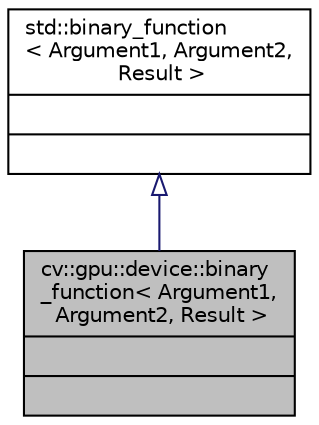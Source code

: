 digraph "cv::gpu::device::binary_function&lt; Argument1, Argument2, Result &gt;"
{
 // LATEX_PDF_SIZE
  edge [fontname="Helvetica",fontsize="10",labelfontname="Helvetica",labelfontsize="10"];
  node [fontname="Helvetica",fontsize="10",shape=record];
  Node1 [label="{cv::gpu::device::binary\l_function\< Argument1,\l Argument2, Result \>\n||}",height=0.2,width=0.4,color="black", fillcolor="grey75", style="filled", fontcolor="black",tooltip=" "];
  Node2 -> Node1 [dir="back",color="midnightblue",fontsize="10",style="solid",arrowtail="onormal",fontname="Helvetica"];
  Node2 [label="{std::binary_function\l\< Argument1, Argument2,\l Result \>\n||}",height=0.2,width=0.4,color="black", fillcolor="white", style="filled",tooltip=" "];
}
